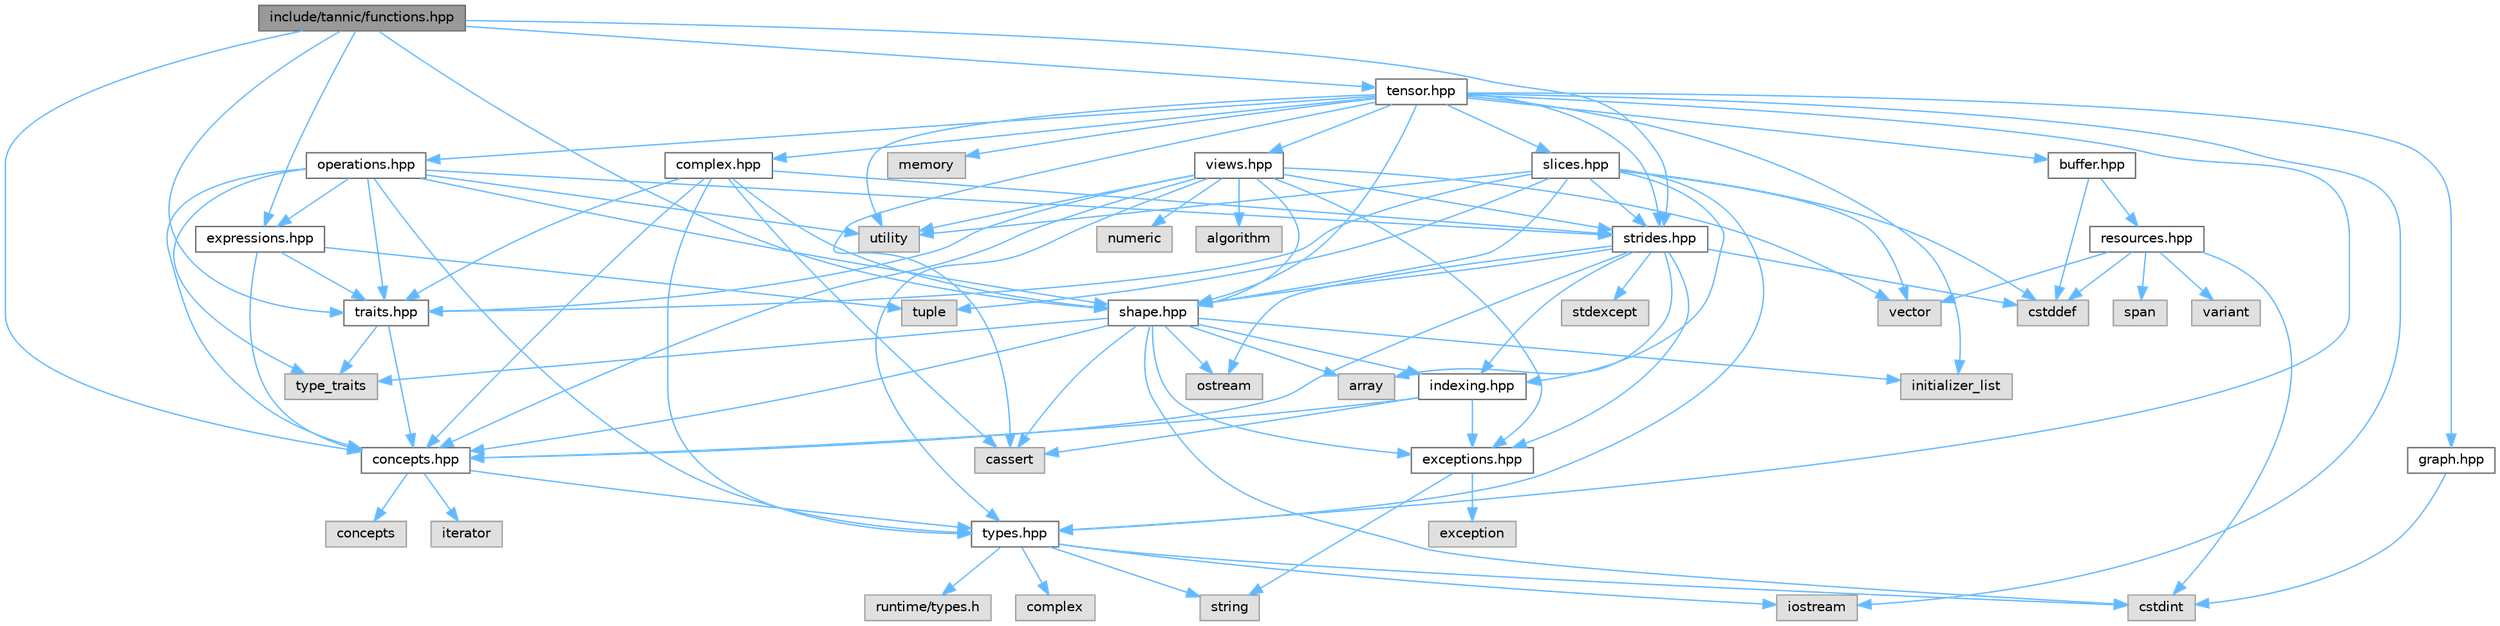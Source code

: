 digraph "include/tannic/functions.hpp"
{
 // LATEX_PDF_SIZE
  bgcolor="transparent";
  edge [fontname=Helvetica,fontsize=10,labelfontname=Helvetica,labelfontsize=10];
  node [fontname=Helvetica,fontsize=10,shape=box,height=0.2,width=0.4];
  Node1 [id="Node000001",label="include/tannic/functions.hpp",height=0.2,width=0.4,color="gray40", fillcolor="grey60", style="filled", fontcolor="black",tooltip="Defines mathematical function operations for tensor expressions."];
  Node1 -> Node2 [id="edge1_Node000001_Node000002",color="steelblue1",style="solid",tooltip=" "];
  Node2 [id="Node000002",label="concepts.hpp",height=0.2,width=0.4,color="grey40", fillcolor="white", style="filled",URL="$d7/dd8/concepts_8hpp.html",tooltip="Defines core C++20 concepts used throughout the Tannic Tensor Library."];
  Node2 -> Node3 [id="edge2_Node000002_Node000003",color="steelblue1",style="solid",tooltip=" "];
  Node3 [id="Node000003",label="concepts",height=0.2,width=0.4,color="grey60", fillcolor="#E0E0E0", style="filled",tooltip=" "];
  Node2 -> Node4 [id="edge3_Node000002_Node000004",color="steelblue1",style="solid",tooltip=" "];
  Node4 [id="Node000004",label="iterator",height=0.2,width=0.4,color="grey60", fillcolor="#E0E0E0", style="filled",tooltip=" "];
  Node2 -> Node5 [id="edge4_Node000002_Node000005",color="steelblue1",style="solid",tooltip=" "];
  Node5 [id="Node000005",label="types.hpp",height=0.2,width=0.4,color="grey40", fillcolor="white", style="filled",URL="$dd/de3/types_8hpp.html",tooltip="Core type system for the Tannic Tensor Library."];
  Node5 -> Node6 [id="edge5_Node000005_Node000006",color="steelblue1",style="solid",tooltip=" "];
  Node6 [id="Node000006",label="iostream",height=0.2,width=0.4,color="grey60", fillcolor="#E0E0E0", style="filled",tooltip=" "];
  Node5 -> Node7 [id="edge6_Node000005_Node000007",color="steelblue1",style="solid",tooltip=" "];
  Node7 [id="Node000007",label="cstdint",height=0.2,width=0.4,color="grey60", fillcolor="#E0E0E0", style="filled",tooltip=" "];
  Node5 -> Node8 [id="edge7_Node000005_Node000008",color="steelblue1",style="solid",tooltip=" "];
  Node8 [id="Node000008",label="string",height=0.2,width=0.4,color="grey60", fillcolor="#E0E0E0", style="filled",tooltip=" "];
  Node5 -> Node9 [id="edge8_Node000005_Node000009",color="steelblue1",style="solid",tooltip=" "];
  Node9 [id="Node000009",label="complex",height=0.2,width=0.4,color="grey60", fillcolor="#E0E0E0", style="filled",tooltip=" "];
  Node5 -> Node10 [id="edge9_Node000005_Node000010",color="steelblue1",style="solid",tooltip=" "];
  Node10 [id="Node000010",label="runtime/types.h",height=0.2,width=0.4,color="grey60", fillcolor="#E0E0E0", style="filled",tooltip=" "];
  Node1 -> Node11 [id="edge10_Node000001_Node000011",color="steelblue1",style="solid",tooltip=" "];
  Node11 [id="Node000011",label="expressions.hpp",height=0.2,width=0.4,color="grey40", fillcolor="white", style="filled",URL="$d5/d8b/expressions_8hpp.html",tooltip=" "];
  Node11 -> Node12 [id="edge11_Node000011_Node000012",color="steelblue1",style="solid",tooltip=" "];
  Node12 [id="Node000012",label="tuple",height=0.2,width=0.4,color="grey60", fillcolor="#E0E0E0", style="filled",tooltip=" "];
  Node11 -> Node13 [id="edge12_Node000011_Node000013",color="steelblue1",style="solid",tooltip=" "];
  Node13 [id="Node000013",label="traits.hpp",height=0.2,width=0.4,color="grey40", fillcolor="white", style="filled",URL="$df/d73/traits_8hpp.html",tooltip=" "];
  Node13 -> Node14 [id="edge13_Node000013_Node000014",color="steelblue1",style="solid",tooltip=" "];
  Node14 [id="Node000014",label="type_traits",height=0.2,width=0.4,color="grey60", fillcolor="#E0E0E0", style="filled",tooltip=" "];
  Node13 -> Node2 [id="edge14_Node000013_Node000002",color="steelblue1",style="solid",tooltip=" "];
  Node11 -> Node2 [id="edge15_Node000011_Node000002",color="steelblue1",style="solid",tooltip=" "];
  Node1 -> Node13 [id="edge16_Node000001_Node000013",color="steelblue1",style="solid",tooltip=" "];
  Node1 -> Node15 [id="edge17_Node000001_Node000015",color="steelblue1",style="solid",tooltip=" "];
  Node15 [id="Node000015",label="shape.hpp",height=0.2,width=0.4,color="grey40", fillcolor="white", style="filled",URL="$d3/d30/shape_8hpp.html",tooltip="Defines the Shape class for representing tensor dimensions."];
  Node15 -> Node14 [id="edge18_Node000015_Node000014",color="steelblue1",style="solid",tooltip=" "];
  Node15 -> Node16 [id="edge19_Node000015_Node000016",color="steelblue1",style="solid",tooltip=" "];
  Node16 [id="Node000016",label="array",height=0.2,width=0.4,color="grey60", fillcolor="#E0E0E0", style="filled",tooltip=" "];
  Node15 -> Node7 [id="edge20_Node000015_Node000007",color="steelblue1",style="solid",tooltip=" "];
  Node15 -> Node17 [id="edge21_Node000015_Node000017",color="steelblue1",style="solid",tooltip=" "];
  Node17 [id="Node000017",label="cassert",height=0.2,width=0.4,color="grey60", fillcolor="#E0E0E0", style="filled",tooltip=" "];
  Node15 -> Node18 [id="edge22_Node000015_Node000018",color="steelblue1",style="solid",tooltip=" "];
  Node18 [id="Node000018",label="initializer_list",height=0.2,width=0.4,color="grey60", fillcolor="#E0E0E0", style="filled",tooltip=" "];
  Node15 -> Node19 [id="edge23_Node000015_Node000019",color="steelblue1",style="solid",tooltip=" "];
  Node19 [id="Node000019",label="ostream",height=0.2,width=0.4,color="grey60", fillcolor="#E0E0E0", style="filled",tooltip=" "];
  Node15 -> Node2 [id="edge24_Node000015_Node000002",color="steelblue1",style="solid",tooltip=" "];
  Node15 -> Node20 [id="edge25_Node000015_Node000020",color="steelblue1",style="solid",tooltip=" "];
  Node20 [id="Node000020",label="indexing.hpp",height=0.2,width=0.4,color="grey40", fillcolor="white", style="filled",URL="$d7/d1d/indexing_8hpp.html",tooltip="Utilities for index normalization and slicing ranges in the Tannic Tensor Library."];
  Node20 -> Node17 [id="edge26_Node000020_Node000017",color="steelblue1",style="solid",tooltip=" "];
  Node20 -> Node2 [id="edge27_Node000020_Node000002",color="steelblue1",style="solid",tooltip=" "];
  Node20 -> Node21 [id="edge28_Node000020_Node000021",color="steelblue1",style="solid",tooltip=" "];
  Node21 [id="Node000021",label="exceptions.hpp",height=0.2,width=0.4,color="grey40", fillcolor="white", style="filled",URL="$da/d49/exceptions_8hpp.html",tooltip="Defines the exceptions used in the library."];
  Node21 -> Node22 [id="edge29_Node000021_Node000022",color="steelblue1",style="solid",tooltip=" "];
  Node22 [id="Node000022",label="exception",height=0.2,width=0.4,color="grey60", fillcolor="#E0E0E0", style="filled",tooltip=" "];
  Node21 -> Node8 [id="edge30_Node000021_Node000008",color="steelblue1",style="solid",tooltip=" "];
  Node15 -> Node21 [id="edge31_Node000015_Node000021",color="steelblue1",style="solid",tooltip=" "];
  Node1 -> Node23 [id="edge32_Node000001_Node000023",color="steelblue1",style="solid",tooltip=" "];
  Node23 [id="Node000023",label="strides.hpp",height=0.2,width=0.4,color="grey40", fillcolor="white", style="filled",URL="$d7/d08/strides_8hpp.html",tooltip="Memory layout specification for tensor dimensions in the Tannic Tensor Library."];
  Node23 -> Node16 [id="edge33_Node000023_Node000016",color="steelblue1",style="solid",tooltip=" "];
  Node23 -> Node24 [id="edge34_Node000023_Node000024",color="steelblue1",style="solid",tooltip=" "];
  Node24 [id="Node000024",label="cstddef",height=0.2,width=0.4,color="grey60", fillcolor="#E0E0E0", style="filled",tooltip=" "];
  Node23 -> Node25 [id="edge35_Node000023_Node000025",color="steelblue1",style="solid",tooltip=" "];
  Node25 [id="Node000025",label="stdexcept",height=0.2,width=0.4,color="grey60", fillcolor="#E0E0E0", style="filled",tooltip=" "];
  Node23 -> Node19 [id="edge36_Node000023_Node000019",color="steelblue1",style="solid",tooltip=" "];
  Node23 -> Node2 [id="edge37_Node000023_Node000002",color="steelblue1",style="solid",tooltip=" "];
  Node23 -> Node15 [id="edge38_Node000023_Node000015",color="steelblue1",style="solid",tooltip=" "];
  Node23 -> Node20 [id="edge39_Node000023_Node000020",color="steelblue1",style="solid",tooltip=" "];
  Node23 -> Node21 [id="edge40_Node000023_Node000021",color="steelblue1",style="solid",tooltip=" "];
  Node1 -> Node26 [id="edge41_Node000001_Node000026",color="steelblue1",style="solid",tooltip=" "];
  Node26 [id="Node000026",label="tensor.hpp",height=0.2,width=0.4,color="grey40", fillcolor="white", style="filled",URL="$d3/d8b/tensor_8hpp.html",tooltip="Core multidimensional tensor class for the Tannic Tensor Library."];
  Node26 -> Node6 [id="edge42_Node000026_Node000006",color="steelblue1",style="solid",tooltip=" "];
  Node26 -> Node27 [id="edge43_Node000026_Node000027",color="steelblue1",style="solid",tooltip=" "];
  Node27 [id="Node000027",label="memory",height=0.2,width=0.4,color="grey60", fillcolor="#E0E0E0", style="filled",tooltip=" "];
  Node26 -> Node17 [id="edge44_Node000026_Node000017",color="steelblue1",style="solid",tooltip=" "];
  Node26 -> Node28 [id="edge45_Node000026_Node000028",color="steelblue1",style="solid",tooltip=" "];
  Node28 [id="Node000028",label="utility",height=0.2,width=0.4,color="grey60", fillcolor="#E0E0E0", style="filled",tooltip=" "];
  Node26 -> Node18 [id="edge46_Node000026_Node000018",color="steelblue1",style="solid",tooltip=" "];
  Node26 -> Node5 [id="edge47_Node000026_Node000005",color="steelblue1",style="solid",tooltip=" "];
  Node26 -> Node15 [id="edge48_Node000026_Node000015",color="steelblue1",style="solid",tooltip=" "];
  Node26 -> Node23 [id="edge49_Node000026_Node000023",color="steelblue1",style="solid",tooltip=" "];
  Node26 -> Node29 [id="edge50_Node000026_Node000029",color="steelblue1",style="solid",tooltip=" "];
  Node29 [id="Node000029",label="buffer.hpp",height=0.2,width=0.4,color="grey40", fillcolor="white", style="filled",URL="$da/d1d/buffer_8hpp.html",tooltip="Memory buffer management for tensor storage."];
  Node29 -> Node24 [id="edge51_Node000029_Node000024",color="steelblue1",style="solid",tooltip=" "];
  Node29 -> Node30 [id="edge52_Node000029_Node000030",color="steelblue1",style="solid",tooltip=" "];
  Node30 [id="Node000030",label="resources.hpp",height=0.2,width=0.4,color="grey40", fillcolor="white", style="filled",URL="$d1/dee/resources_8hpp.html",tooltip="Memory resource management for heterogeneous computing."];
  Node30 -> Node7 [id="edge53_Node000030_Node000007",color="steelblue1",style="solid",tooltip=" "];
  Node30 -> Node24 [id="edge54_Node000030_Node000024",color="steelblue1",style="solid",tooltip=" "];
  Node30 -> Node31 [id="edge55_Node000030_Node000031",color="steelblue1",style="solid",tooltip=" "];
  Node31 [id="Node000031",label="span",height=0.2,width=0.4,color="grey60", fillcolor="#E0E0E0", style="filled",tooltip=" "];
  Node30 -> Node32 [id="edge56_Node000030_Node000032",color="steelblue1",style="solid",tooltip=" "];
  Node32 [id="Node000032",label="vector",height=0.2,width=0.4,color="grey60", fillcolor="#E0E0E0", style="filled",tooltip=" "];
  Node30 -> Node33 [id="edge57_Node000030_Node000033",color="steelblue1",style="solid",tooltip=" "];
  Node33 [id="Node000033",label="variant",height=0.2,width=0.4,color="grey60", fillcolor="#E0E0E0", style="filled",tooltip=" "];
  Node26 -> Node34 [id="edge58_Node000026_Node000034",color="steelblue1",style="solid",tooltip=" "];
  Node34 [id="Node000034",label="slices.hpp",height=0.2,width=0.4,color="grey40", fillcolor="white", style="filled",URL="$d4/d71/slices_8hpp.html",tooltip="Implements tensor slicing for expression templates in the Tannic Tensor Library."];
  Node34 -> Node12 [id="edge59_Node000034_Node000012",color="steelblue1",style="solid",tooltip=" "];
  Node34 -> Node28 [id="edge60_Node000034_Node000028",color="steelblue1",style="solid",tooltip=" "];
  Node34 -> Node24 [id="edge61_Node000034_Node000024",color="steelblue1",style="solid",tooltip=" "];
  Node34 -> Node32 [id="edge62_Node000034_Node000032",color="steelblue1",style="solid",tooltip=" "];
  Node34 -> Node5 [id="edge63_Node000034_Node000005",color="steelblue1",style="solid",tooltip=" "];
  Node34 -> Node13 [id="edge64_Node000034_Node000013",color="steelblue1",style="solid",tooltip=" "];
  Node34 -> Node15 [id="edge65_Node000034_Node000015",color="steelblue1",style="solid",tooltip=" "];
  Node34 -> Node23 [id="edge66_Node000034_Node000023",color="steelblue1",style="solid",tooltip=" "];
  Node34 -> Node20 [id="edge67_Node000034_Node000020",color="steelblue1",style="solid",tooltip=" "];
  Node26 -> Node35 [id="edge68_Node000026_Node000035",color="steelblue1",style="solid",tooltip=" "];
  Node35 [id="Node000035",label="views.hpp",height=0.2,width=0.4,color="grey40", fillcolor="white", style="filled",URL="$de/d49/views_8hpp.html",tooltip="Implements views for tensors in the Tannic Tensor Library."];
  Node35 -> Node28 [id="edge69_Node000035_Node000028",color="steelblue1",style="solid",tooltip=" "];
  Node35 -> Node36 [id="edge70_Node000035_Node000036",color="steelblue1",style="solid",tooltip=" "];
  Node36 [id="Node000036",label="algorithm",height=0.2,width=0.4,color="grey60", fillcolor="#E0E0E0", style="filled",tooltip=" "];
  Node35 -> Node37 [id="edge71_Node000035_Node000037",color="steelblue1",style="solid",tooltip=" "];
  Node37 [id="Node000037",label="numeric",height=0.2,width=0.4,color="grey60", fillcolor="#E0E0E0", style="filled",tooltip=" "];
  Node35 -> Node32 [id="edge72_Node000035_Node000032",color="steelblue1",style="solid",tooltip=" "];
  Node35 -> Node5 [id="edge73_Node000035_Node000005",color="steelblue1",style="solid",tooltip=" "];
  Node35 -> Node13 [id="edge74_Node000035_Node000013",color="steelblue1",style="solid",tooltip=" "];
  Node35 -> Node15 [id="edge75_Node000035_Node000015",color="steelblue1",style="solid",tooltip=" "];
  Node35 -> Node23 [id="edge76_Node000035_Node000023",color="steelblue1",style="solid",tooltip=" "];
  Node35 -> Node2 [id="edge77_Node000035_Node000002",color="steelblue1",style="solid",tooltip=" "];
  Node35 -> Node21 [id="edge78_Node000035_Node000021",color="steelblue1",style="solid",tooltip=" "];
  Node26 -> Node38 [id="edge79_Node000026_Node000038",color="steelblue1",style="solid",tooltip=" "];
  Node38 [id="Node000038",label="operations.hpp",height=0.2,width=0.4,color="grey40", fillcolor="white", style="filled",URL="$d6/d00/operations_8hpp.html",tooltip="Defines expression templates tensor aritmetic operations."];
  Node38 -> Node28 [id="edge80_Node000038_Node000028",color="steelblue1",style="solid",tooltip=" "];
  Node38 -> Node14 [id="edge81_Node000038_Node000014",color="steelblue1",style="solid",tooltip=" "];
  Node38 -> Node2 [id="edge82_Node000038_Node000002",color="steelblue1",style="solid",tooltip=" "];
  Node38 -> Node11 [id="edge83_Node000038_Node000011",color="steelblue1",style="solid",tooltip=" "];
  Node38 -> Node5 [id="edge84_Node000038_Node000005",color="steelblue1",style="solid",tooltip=" "];
  Node38 -> Node15 [id="edge85_Node000038_Node000015",color="steelblue1",style="solid",tooltip=" "];
  Node38 -> Node23 [id="edge86_Node000038_Node000023",color="steelblue1",style="solid",tooltip=" "];
  Node38 -> Node13 [id="edge87_Node000038_Node000013",color="steelblue1",style="solid",tooltip=" "];
  Node26 -> Node39 [id="edge88_Node000026_Node000039",color="steelblue1",style="solid",tooltip=" "];
  Node39 [id="Node000039",label="complex.hpp",height=0.2,width=0.4,color="grey40", fillcolor="white", style="filled",URL="$db/dd8/complex_8hpp.html",tooltip="Complex number operations for the Tannic Tensor Library."];
  Node39 -> Node2 [id="edge89_Node000039_Node000002",color="steelblue1",style="solid",tooltip=" "];
  Node39 -> Node5 [id="edge90_Node000039_Node000005",color="steelblue1",style="solid",tooltip=" "];
  Node39 -> Node15 [id="edge91_Node000039_Node000015",color="steelblue1",style="solid",tooltip=" "];
  Node39 -> Node23 [id="edge92_Node000039_Node000023",color="steelblue1",style="solid",tooltip=" "];
  Node39 -> Node13 [id="edge93_Node000039_Node000013",color="steelblue1",style="solid",tooltip=" "];
  Node39 -> Node17 [id="edge94_Node000039_Node000017",color="steelblue1",style="solid",tooltip=" "];
  Node26 -> Node40 [id="edge95_Node000026_Node000040",color="steelblue1",style="solid",tooltip=" "];
  Node40 [id="Node000040",label="graph.hpp",height=0.2,width=0.4,color="grey40", fillcolor="white", style="filled",URL="$d9/de9/graph_8hpp.html",tooltip=" "];
  Node40 -> Node7 [id="edge96_Node000040_Node000007",color="steelblue1",style="solid",tooltip=" "];
}
